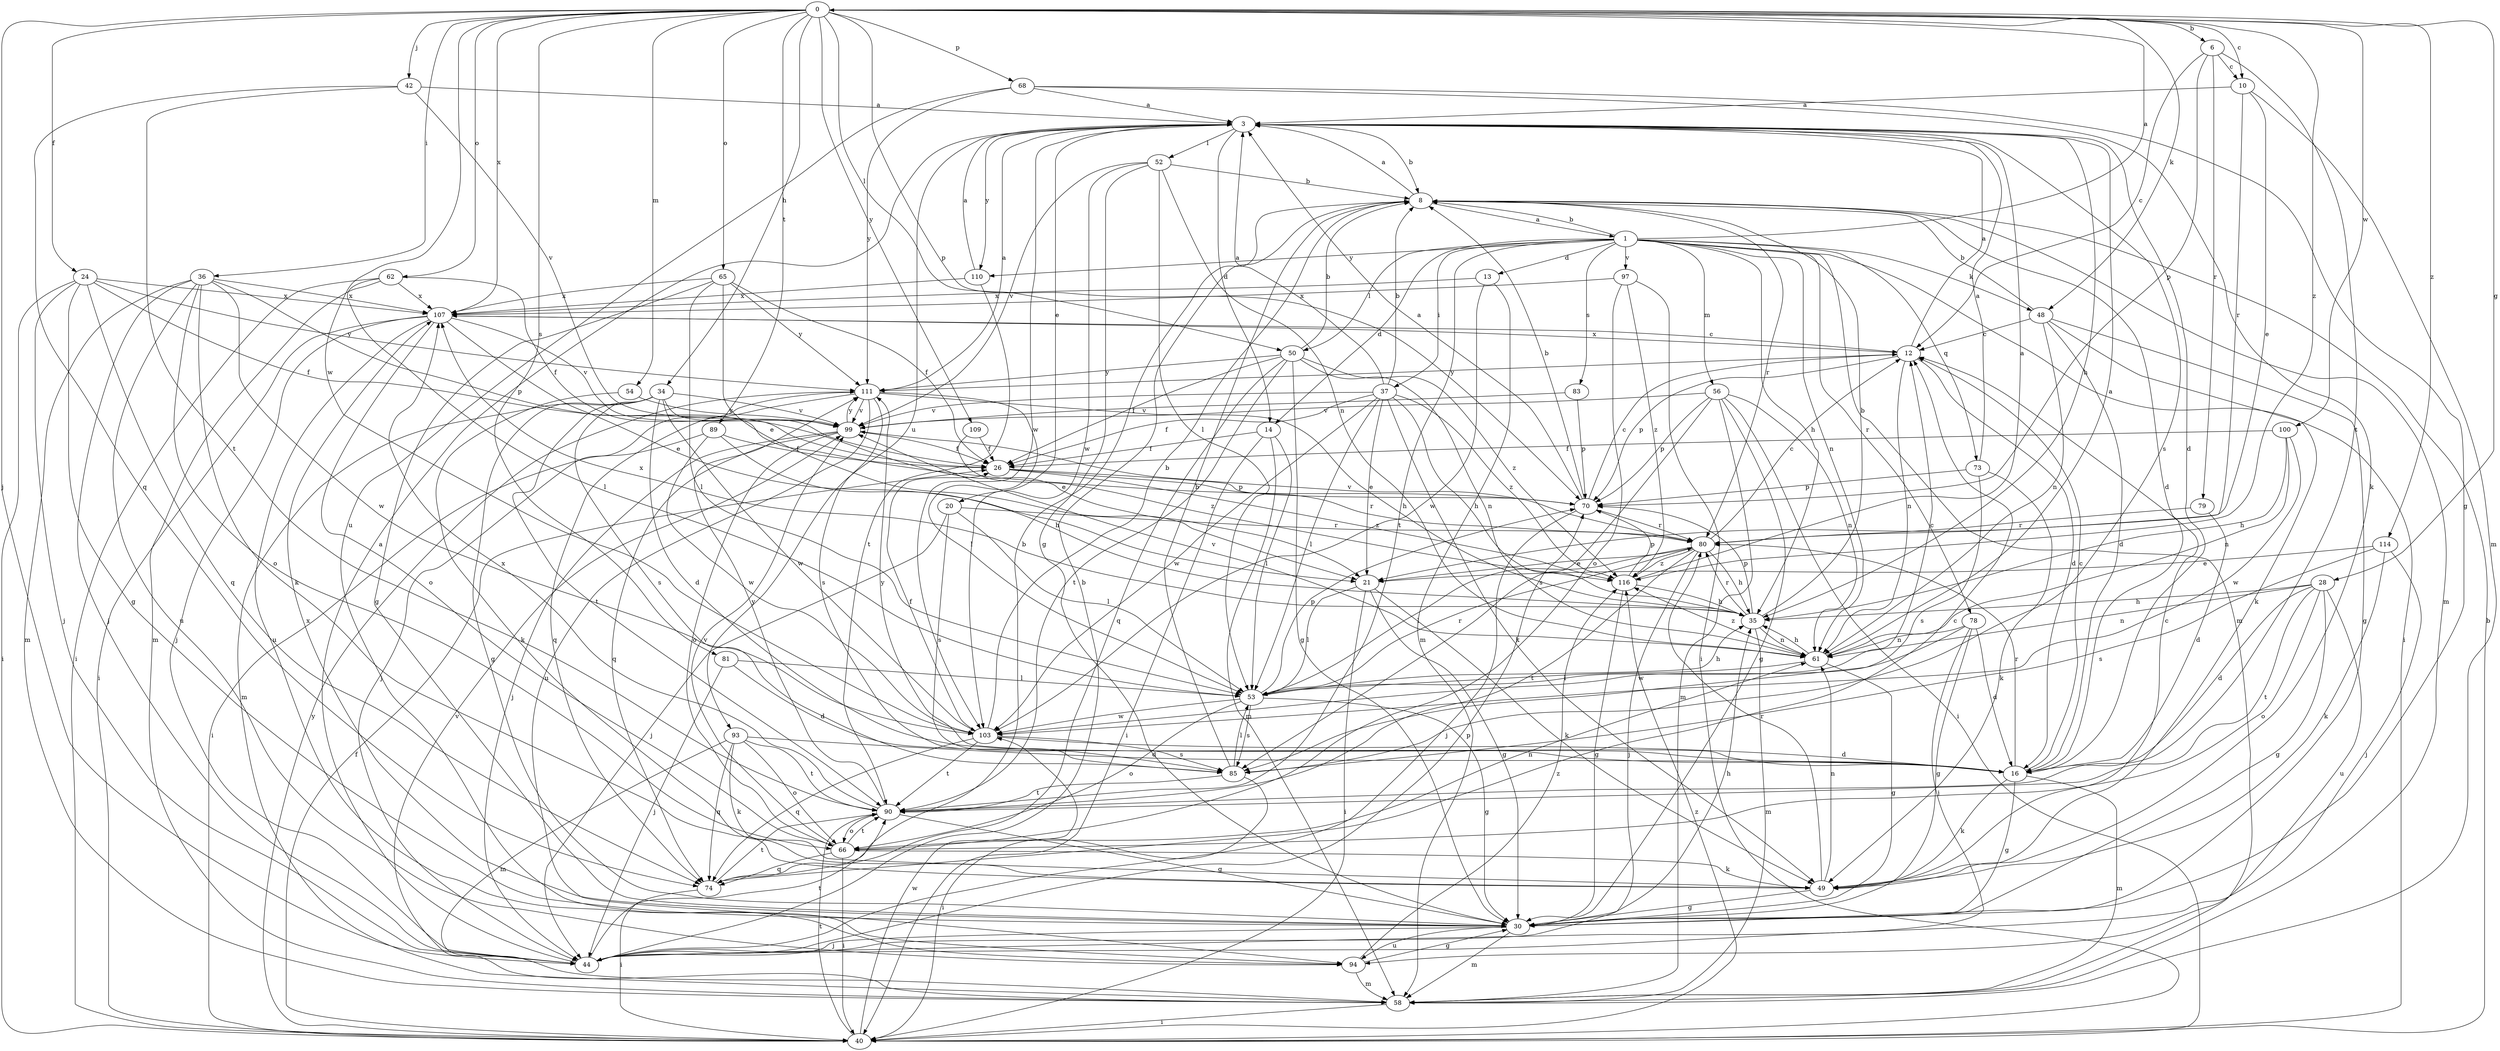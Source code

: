 strict digraph  {
0;
1;
3;
6;
8;
10;
12;
13;
14;
16;
20;
21;
24;
26;
28;
30;
34;
35;
36;
37;
40;
42;
44;
48;
49;
50;
52;
53;
54;
56;
58;
61;
62;
65;
66;
68;
70;
73;
74;
78;
79;
80;
81;
83;
85;
89;
90;
93;
94;
97;
99;
100;
103;
107;
109;
110;
111;
114;
116;
0 -> 6  [label=b];
0 -> 10  [label=c];
0 -> 24  [label=f];
0 -> 28  [label=g];
0 -> 34  [label=h];
0 -> 36  [label=i];
0 -> 42  [label=j];
0 -> 44  [label=j];
0 -> 48  [label=k];
0 -> 50  [label=l];
0 -> 54  [label=m];
0 -> 62  [label=o];
0 -> 65  [label=o];
0 -> 68  [label=p];
0 -> 70  [label=p];
0 -> 81  [label=s];
0 -> 89  [label=t];
0 -> 100  [label=w];
0 -> 103  [label=w];
0 -> 107  [label=x];
0 -> 109  [label=y];
0 -> 114  [label=z];
0 -> 116  [label=z];
1 -> 0  [label=a];
1 -> 8  [label=b];
1 -> 13  [label=d];
1 -> 14  [label=d];
1 -> 35  [label=h];
1 -> 37  [label=i];
1 -> 40  [label=i];
1 -> 48  [label=k];
1 -> 50  [label=l];
1 -> 56  [label=m];
1 -> 58  [label=m];
1 -> 61  [label=n];
1 -> 73  [label=q];
1 -> 78  [label=r];
1 -> 83  [label=s];
1 -> 90  [label=t];
1 -> 97  [label=v];
1 -> 110  [label=y];
3 -> 8  [label=b];
3 -> 14  [label=d];
3 -> 16  [label=d];
3 -> 20  [label=e];
3 -> 35  [label=h];
3 -> 52  [label=l];
3 -> 85  [label=s];
3 -> 93  [label=u];
3 -> 103  [label=w];
3 -> 110  [label=y];
6 -> 10  [label=c];
6 -> 12  [label=c];
6 -> 70  [label=p];
6 -> 79  [label=r];
6 -> 90  [label=t];
8 -> 1  [label=a];
8 -> 3  [label=a];
8 -> 16  [label=d];
8 -> 58  [label=m];
8 -> 80  [label=r];
10 -> 3  [label=a];
10 -> 21  [label=e];
10 -> 58  [label=m];
10 -> 80  [label=r];
12 -> 3  [label=a];
12 -> 16  [label=d];
12 -> 61  [label=n];
12 -> 70  [label=p];
12 -> 107  [label=x];
12 -> 111  [label=y];
13 -> 58  [label=m];
13 -> 103  [label=w];
13 -> 107  [label=x];
14 -> 26  [label=f];
14 -> 40  [label=i];
14 -> 53  [label=l];
14 -> 58  [label=m];
16 -> 12  [label=c];
16 -> 30  [label=g];
16 -> 49  [label=k];
16 -> 58  [label=m];
16 -> 80  [label=r];
16 -> 111  [label=y];
20 -> 44  [label=j];
20 -> 53  [label=l];
20 -> 80  [label=r];
20 -> 85  [label=s];
21 -> 30  [label=g];
21 -> 40  [label=i];
21 -> 49  [label=k];
21 -> 53  [label=l];
24 -> 26  [label=f];
24 -> 30  [label=g];
24 -> 40  [label=i];
24 -> 44  [label=j];
24 -> 74  [label=q];
24 -> 107  [label=x];
24 -> 111  [label=y];
26 -> 70  [label=p];
26 -> 80  [label=r];
26 -> 116  [label=z];
28 -> 16  [label=d];
28 -> 30  [label=g];
28 -> 35  [label=h];
28 -> 61  [label=n];
28 -> 66  [label=o];
28 -> 90  [label=t];
28 -> 94  [label=u];
30 -> 35  [label=h];
30 -> 44  [label=j];
30 -> 58  [label=m];
30 -> 94  [label=u];
30 -> 107  [label=x];
34 -> 16  [label=d];
34 -> 21  [label=e];
34 -> 30  [label=g];
34 -> 58  [label=m];
34 -> 85  [label=s];
34 -> 90  [label=t];
34 -> 99  [label=v];
34 -> 103  [label=w];
35 -> 8  [label=b];
35 -> 58  [label=m];
35 -> 61  [label=n];
35 -> 70  [label=p];
35 -> 80  [label=r];
35 -> 107  [label=x];
36 -> 44  [label=j];
36 -> 49  [label=k];
36 -> 58  [label=m];
36 -> 66  [label=o];
36 -> 70  [label=p];
36 -> 94  [label=u];
36 -> 103  [label=w];
36 -> 107  [label=x];
37 -> 3  [label=a];
37 -> 8  [label=b];
37 -> 21  [label=e];
37 -> 26  [label=f];
37 -> 35  [label=h];
37 -> 49  [label=k];
37 -> 53  [label=l];
37 -> 99  [label=v];
37 -> 103  [label=w];
37 -> 116  [label=z];
40 -> 8  [label=b];
40 -> 26  [label=f];
40 -> 90  [label=t];
40 -> 103  [label=w];
40 -> 111  [label=y];
40 -> 116  [label=z];
42 -> 3  [label=a];
42 -> 74  [label=q];
42 -> 90  [label=t];
42 -> 99  [label=v];
44 -> 3  [label=a];
44 -> 8  [label=b];
44 -> 70  [label=p];
44 -> 90  [label=t];
48 -> 8  [label=b];
48 -> 12  [label=c];
48 -> 16  [label=d];
48 -> 30  [label=g];
48 -> 49  [label=k];
48 -> 61  [label=n];
49 -> 12  [label=c];
49 -> 30  [label=g];
49 -> 61  [label=n];
49 -> 80  [label=r];
50 -> 8  [label=b];
50 -> 26  [label=f];
50 -> 30  [label=g];
50 -> 61  [label=n];
50 -> 74  [label=q];
50 -> 90  [label=t];
50 -> 111  [label=y];
50 -> 116  [label=z];
52 -> 8  [label=b];
52 -> 30  [label=g];
52 -> 53  [label=l];
52 -> 61  [label=n];
52 -> 99  [label=v];
52 -> 103  [label=w];
53 -> 12  [label=c];
53 -> 30  [label=g];
53 -> 35  [label=h];
53 -> 66  [label=o];
53 -> 70  [label=p];
53 -> 80  [label=r];
53 -> 85  [label=s];
53 -> 103  [label=w];
54 -> 49  [label=k];
54 -> 99  [label=v];
56 -> 30  [label=g];
56 -> 40  [label=i];
56 -> 58  [label=m];
56 -> 61  [label=n];
56 -> 70  [label=p];
56 -> 85  [label=s];
56 -> 99  [label=v];
58 -> 40  [label=i];
58 -> 99  [label=v];
61 -> 3  [label=a];
61 -> 30  [label=g];
61 -> 35  [label=h];
61 -> 53  [label=l];
61 -> 99  [label=v];
61 -> 116  [label=z];
62 -> 26  [label=f];
62 -> 40  [label=i];
62 -> 53  [label=l];
62 -> 58  [label=m];
62 -> 107  [label=x];
65 -> 21  [label=e];
65 -> 26  [label=f];
65 -> 30  [label=g];
65 -> 53  [label=l];
65 -> 107  [label=x];
65 -> 111  [label=y];
66 -> 40  [label=i];
66 -> 49  [label=k];
66 -> 61  [label=n];
66 -> 74  [label=q];
66 -> 90  [label=t];
66 -> 99  [label=v];
68 -> 3  [label=a];
68 -> 30  [label=g];
68 -> 49  [label=k];
68 -> 94  [label=u];
68 -> 111  [label=y];
70 -> 3  [label=a];
70 -> 8  [label=b];
70 -> 12  [label=c];
70 -> 44  [label=j];
70 -> 80  [label=r];
73 -> 3  [label=a];
73 -> 49  [label=k];
73 -> 70  [label=p];
73 -> 85  [label=s];
74 -> 8  [label=b];
74 -> 12  [label=c];
74 -> 40  [label=i];
74 -> 90  [label=t];
78 -> 16  [label=d];
78 -> 30  [label=g];
78 -> 44  [label=j];
78 -> 61  [label=n];
78 -> 103  [label=w];
79 -> 16  [label=d];
79 -> 80  [label=r];
80 -> 12  [label=c];
80 -> 21  [label=e];
80 -> 35  [label=h];
80 -> 44  [label=j];
80 -> 53  [label=l];
80 -> 90  [label=t];
80 -> 99  [label=v];
80 -> 116  [label=z];
81 -> 16  [label=d];
81 -> 44  [label=j];
81 -> 53  [label=l];
83 -> 70  [label=p];
83 -> 99  [label=v];
85 -> 8  [label=b];
85 -> 40  [label=i];
85 -> 53  [label=l];
85 -> 90  [label=t];
89 -> 26  [label=f];
89 -> 35  [label=h];
89 -> 40  [label=i];
89 -> 103  [label=w];
90 -> 30  [label=g];
90 -> 66  [label=o];
90 -> 107  [label=x];
90 -> 111  [label=y];
93 -> 16  [label=d];
93 -> 49  [label=k];
93 -> 58  [label=m];
93 -> 66  [label=o];
93 -> 74  [label=q];
93 -> 90  [label=t];
94 -> 30  [label=g];
94 -> 58  [label=m];
94 -> 116  [label=z];
97 -> 40  [label=i];
97 -> 66  [label=o];
97 -> 107  [label=x];
97 -> 116  [label=z];
99 -> 26  [label=f];
99 -> 44  [label=j];
99 -> 66  [label=o];
99 -> 74  [label=q];
99 -> 111  [label=y];
100 -> 26  [label=f];
100 -> 35  [label=h];
100 -> 61  [label=n];
100 -> 103  [label=w];
103 -> 8  [label=b];
103 -> 16  [label=d];
103 -> 26  [label=f];
103 -> 74  [label=q];
103 -> 85  [label=s];
103 -> 90  [label=t];
107 -> 12  [label=c];
107 -> 21  [label=e];
107 -> 40  [label=i];
107 -> 44  [label=j];
107 -> 66  [label=o];
107 -> 94  [label=u];
107 -> 99  [label=v];
109 -> 26  [label=f];
109 -> 116  [label=z];
110 -> 3  [label=a];
110 -> 90  [label=t];
110 -> 107  [label=x];
111 -> 3  [label=a];
111 -> 35  [label=h];
111 -> 44  [label=j];
111 -> 53  [label=l];
111 -> 74  [label=q];
111 -> 85  [label=s];
111 -> 94  [label=u];
111 -> 99  [label=v];
114 -> 21  [label=e];
114 -> 44  [label=j];
114 -> 49  [label=k];
114 -> 85  [label=s];
116 -> 3  [label=a];
116 -> 30  [label=g];
116 -> 35  [label=h];
116 -> 70  [label=p];
}
